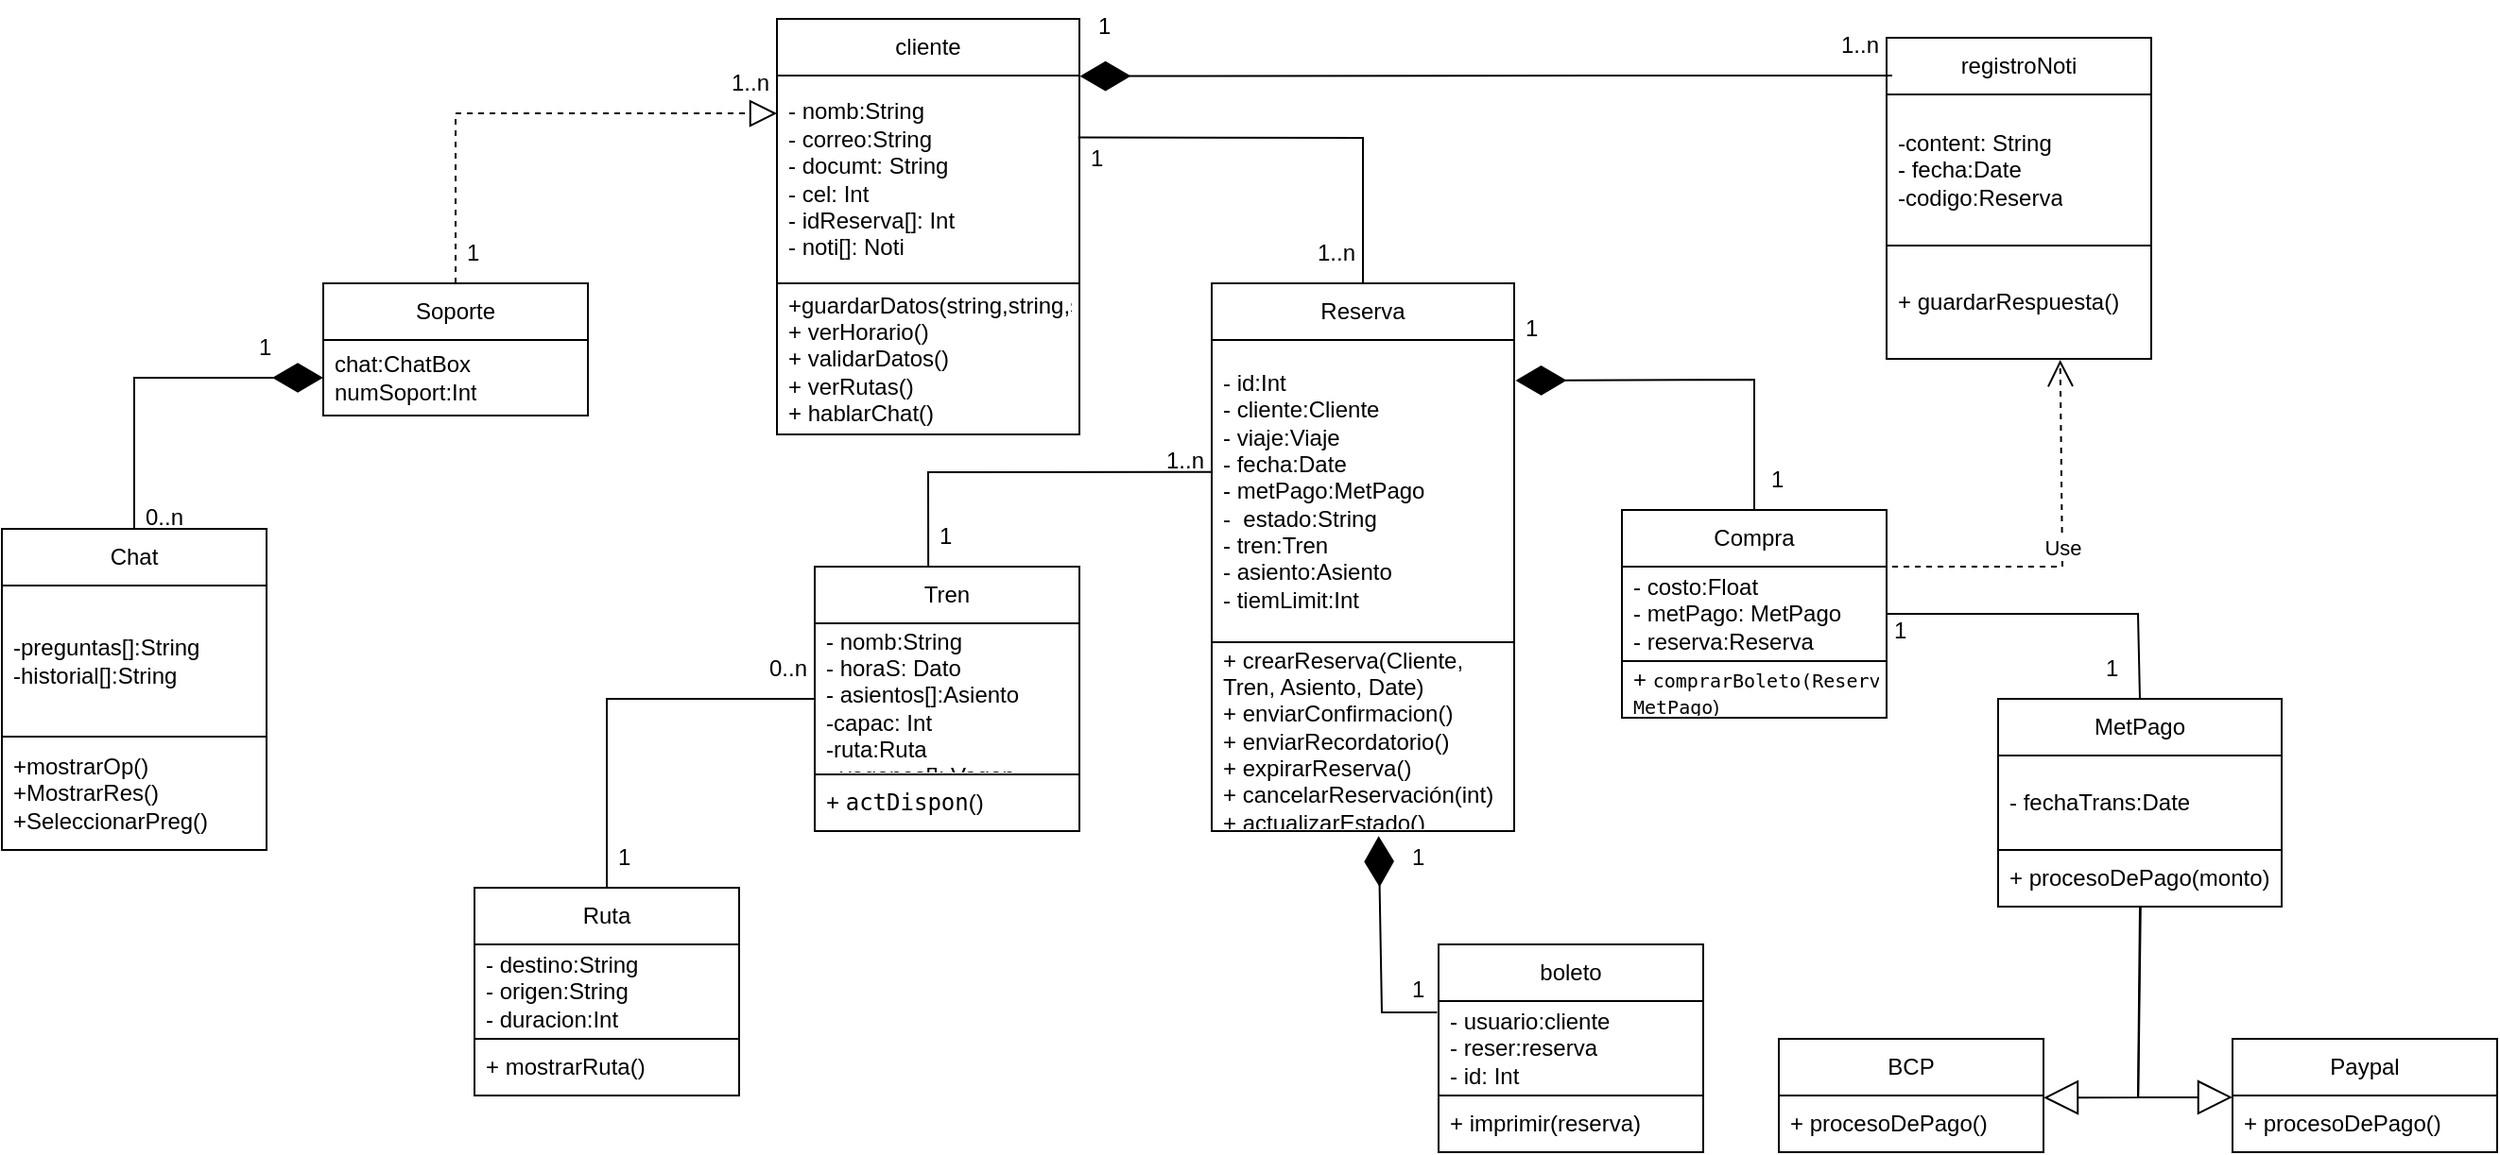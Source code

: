 <mxfile version="26.2.14">
  <diagram name="Página-1" id="nc0Zv5TLXSGAJeCwMNtv">
    <mxGraphModel dx="1699" dy="483" grid="1" gridSize="10" guides="1" tooltips="1" connect="1" arrows="1" fold="1" page="1" pageScale="1" pageWidth="827" pageHeight="1169" math="0" shadow="0">
      <root>
        <mxCell id="0" />
        <mxCell id="1" parent="0" />
        <mxCell id="ogkMOu5biMICqxZUdlQB-2" value="cliente" style="swimlane;fontStyle=0;childLayout=stackLayout;horizontal=1;startSize=30;horizontalStack=0;resizeParent=1;resizeParentMax=0;resizeLast=0;collapsible=1;marginBottom=0;whiteSpace=wrap;html=1;" parent="1" vertex="1">
          <mxGeometry x="240" y="30" width="160" height="220" as="geometry" />
        </mxCell>
        <mxCell id="ogkMOu5biMICqxZUdlQB-3" value="&lt;div&gt;- nomb:String&lt;/div&gt;&lt;div&gt;- correo:String&lt;/div&gt;&lt;div&gt;- documt: String&lt;/div&gt;&lt;div&gt;- cel: Int&lt;/div&gt;&lt;div&gt;- idReserva[]: Int&lt;/div&gt;&lt;div&gt;- noti[]: Noti&lt;/div&gt;" style="text;strokeColor=none;fillColor=none;align=left;verticalAlign=middle;spacingLeft=4;spacingRight=4;overflow=hidden;points=[[0,0.5],[1,0.5]];portConstraint=eastwest;rotatable=0;whiteSpace=wrap;html=1;" parent="ogkMOu5biMICqxZUdlQB-2" vertex="1">
          <mxGeometry y="30" width="160" height="110" as="geometry" />
        </mxCell>
        <mxCell id="ogkMOu5biMICqxZUdlQB-4" value="&lt;div&gt;+guardarDatos(string,string,string,int)&lt;/div&gt;&lt;div&gt;+ verHorario()&lt;/div&gt;&lt;div&gt;+ validarDatos()&lt;/div&gt;+ verRutas()&lt;br&gt;+ hablarChat()" style="text;strokeColor=default;fillColor=none;align=left;verticalAlign=middle;spacingLeft=4;spacingRight=4;overflow=hidden;points=[[0,0.5],[1,0.5]];portConstraint=eastwest;rotatable=0;whiteSpace=wrap;html=1;" parent="ogkMOu5biMICqxZUdlQB-2" vertex="1">
          <mxGeometry y="140" width="160" height="80" as="geometry" />
        </mxCell>
        <mxCell id="ogkMOu5biMICqxZUdlQB-6" value="boleto" style="swimlane;fontStyle=0;childLayout=stackLayout;horizontal=1;startSize=30;horizontalStack=0;resizeParent=1;resizeParentMax=0;resizeLast=0;collapsible=1;marginBottom=0;whiteSpace=wrap;html=1;" parent="1" vertex="1">
          <mxGeometry x="590" y="520" width="140" height="110" as="geometry" />
        </mxCell>
        <mxCell id="ogkMOu5biMICqxZUdlQB-7" value="&lt;div&gt;- usuario:cliente&lt;/div&gt;&lt;div&gt;- reser:reserva&lt;/div&gt;&lt;div&gt;- id: Int&lt;/div&gt;" style="text;strokeColor=none;fillColor=none;align=left;verticalAlign=middle;spacingLeft=4;spacingRight=4;overflow=hidden;points=[[0,0.5],[1,0.5]];portConstraint=eastwest;rotatable=0;whiteSpace=wrap;html=1;" parent="ogkMOu5biMICqxZUdlQB-6" vertex="1">
          <mxGeometry y="30" width="140" height="50" as="geometry" />
        </mxCell>
        <mxCell id="ogkMOu5biMICqxZUdlQB-8" value="+ imprimir(reserva)" style="text;strokeColor=default;fillColor=none;align=left;verticalAlign=middle;spacingLeft=4;spacingRight=4;overflow=hidden;points=[[0,0.5],[1,0.5]];portConstraint=eastwest;rotatable=0;whiteSpace=wrap;html=1;" parent="ogkMOu5biMICqxZUdlQB-6" vertex="1">
          <mxGeometry y="80" width="140" height="30" as="geometry" />
        </mxCell>
        <mxCell id="ogkMOu5biMICqxZUdlQB-9" value="Reserva" style="swimlane;fontStyle=0;childLayout=stackLayout;horizontal=1;startSize=30;horizontalStack=0;resizeParent=1;resizeParentMax=0;resizeLast=0;collapsible=1;marginBottom=0;whiteSpace=wrap;html=1;" parent="1" vertex="1">
          <mxGeometry x="470" y="170" width="160" height="290" as="geometry" />
        </mxCell>
        <mxCell id="ogkMOu5biMICqxZUdlQB-10" value="&lt;div&gt;- id:Int&lt;/div&gt;&lt;div&gt;- cliente:Cliente&lt;/div&gt;- viaje:Viaje&lt;br&gt;- fecha:Date&lt;br&gt;- metPago:MetPago&lt;br&gt;-&amp;nbsp; estado:String&lt;br&gt;- tren:Tren&lt;br&gt;- asiento:Asiento&lt;br&gt;&lt;div&gt;- tiemLimit:Int&lt;/div&gt;" style="text;strokeColor=none;fillColor=none;align=left;verticalAlign=middle;spacingLeft=4;spacingRight=4;overflow=hidden;points=[[0,0.5],[1,0.5]];portConstraint=eastwest;rotatable=0;whiteSpace=wrap;html=1;" parent="ogkMOu5biMICqxZUdlQB-9" vertex="1">
          <mxGeometry y="30" width="160" height="160" as="geometry" />
        </mxCell>
        <mxCell id="ogkMOu5biMICqxZUdlQB-11" value="&lt;div&gt;+ &lt;code&gt;&lt;font face=&quot;Helvetica&quot;&gt;crearReserva(Cliente, Tren, Asiento, Date)&lt;/font&gt;&lt;/code&gt;&lt;/div&gt;&lt;div&gt;+ enviarConfirmacion()&lt;/div&gt;&lt;div&gt;+ enviarRecordatorio()&lt;/div&gt;+ expirarReserva()&lt;br&gt;+ cancelarReservación(int)&lt;br&gt;+ actualizarEstado()" style="text;strokeColor=default;fillColor=none;align=left;verticalAlign=middle;spacingLeft=4;spacingRight=4;overflow=hidden;points=[[0,0.5],[1,0.5]];portConstraint=eastwest;rotatable=0;whiteSpace=wrap;html=1;" parent="ogkMOu5biMICqxZUdlQB-9" vertex="1">
          <mxGeometry y="190" width="160" height="100" as="geometry" />
        </mxCell>
        <mxCell id="ogkMOu5biMICqxZUdlQB-12" value="Compra" style="swimlane;fontStyle=0;childLayout=stackLayout;horizontal=1;startSize=30;horizontalStack=0;resizeParent=1;resizeParentMax=0;resizeLast=0;collapsible=1;marginBottom=0;whiteSpace=wrap;html=1;" parent="1" vertex="1">
          <mxGeometry x="687" y="290" width="140" height="110" as="geometry" />
        </mxCell>
        <mxCell id="ogkMOu5biMICqxZUdlQB-13" value="&lt;div&gt;- costo:Float&lt;/div&gt;&lt;div&gt;- metPago: MetPago&lt;/div&gt;&lt;div&gt;- reserva:Reserva&lt;/div&gt;" style="text;strokeColor=none;fillColor=none;align=left;verticalAlign=middle;spacingLeft=4;spacingRight=4;overflow=hidden;points=[[0,0.5],[1,0.5]];portConstraint=eastwest;rotatable=0;whiteSpace=wrap;html=1;" parent="ogkMOu5biMICqxZUdlQB-12" vertex="1">
          <mxGeometry y="30" width="140" height="50" as="geometry" />
        </mxCell>
        <mxCell id="ogkMOu5biMICqxZUdlQB-14" value="&lt;font face=&quot;Helvetica&quot;&gt;+&amp;nbsp;&lt;font style=&quot;font-size: 10px;&quot;&gt;&lt;code&gt;comprarBoleto(Reserva, MetPago&lt;/code&gt;)&lt;/font&gt;&lt;/font&gt;" style="text;strokeColor=default;fillColor=none;align=left;verticalAlign=middle;spacingLeft=4;spacingRight=4;overflow=hidden;points=[[0,0.5],[1,0.5]];portConstraint=eastwest;rotatable=0;whiteSpace=wrap;html=1;" parent="ogkMOu5biMICqxZUdlQB-12" vertex="1">
          <mxGeometry y="80" width="140" height="30" as="geometry" />
        </mxCell>
        <mxCell id="ogkMOu5biMICqxZUdlQB-15" value="MetPago" style="swimlane;fontStyle=0;childLayout=stackLayout;horizontal=1;startSize=30;horizontalStack=0;resizeParent=1;resizeParentMax=0;resizeLast=0;collapsible=1;marginBottom=0;whiteSpace=wrap;html=1;" parent="1" vertex="1">
          <mxGeometry x="886" y="390" width="150" height="110" as="geometry" />
        </mxCell>
        <mxCell id="ogkMOu5biMICqxZUdlQB-16" value="- fechaTrans:Date" style="text;strokeColor=none;fillColor=none;align=left;verticalAlign=middle;spacingLeft=4;spacingRight=4;overflow=hidden;points=[[0,0.5],[1,0.5]];portConstraint=eastwest;rotatable=0;whiteSpace=wrap;html=1;" parent="ogkMOu5biMICqxZUdlQB-15" vertex="1">
          <mxGeometry y="30" width="150" height="50" as="geometry" />
        </mxCell>
        <mxCell id="ogkMOu5biMICqxZUdlQB-17" value="+ procesoDePago(monto)" style="text;strokeColor=default;fillColor=none;align=left;verticalAlign=middle;spacingLeft=4;spacingRight=4;overflow=hidden;points=[[0,0.5],[1,0.5]];portConstraint=eastwest;rotatable=0;whiteSpace=wrap;html=1;" parent="ogkMOu5biMICqxZUdlQB-15" vertex="1">
          <mxGeometry y="80" width="150" height="30" as="geometry" />
        </mxCell>
        <mxCell id="ogkMOu5biMICqxZUdlQB-18" value="BCP" style="swimlane;fontStyle=0;childLayout=stackLayout;horizontal=1;startSize=30;horizontalStack=0;resizeParent=1;resizeParentMax=0;resizeLast=0;collapsible=1;marginBottom=0;whiteSpace=wrap;html=1;" parent="1" vertex="1">
          <mxGeometry x="770" y="570" width="140" height="60" as="geometry" />
        </mxCell>
        <mxCell id="ogkMOu5biMICqxZUdlQB-20" value="+ procesoDePago()" style="text;strokeColor=default;fillColor=none;align=left;verticalAlign=middle;spacingLeft=4;spacingRight=4;overflow=hidden;points=[[0,0.5],[1,0.5]];portConstraint=eastwest;rotatable=0;whiteSpace=wrap;html=1;" parent="ogkMOu5biMICqxZUdlQB-18" vertex="1">
          <mxGeometry y="30" width="140" height="30" as="geometry" />
        </mxCell>
        <mxCell id="ogkMOu5biMICqxZUdlQB-21" value="Paypal" style="swimlane;fontStyle=0;childLayout=stackLayout;horizontal=1;startSize=30;horizontalStack=0;resizeParent=1;resizeParentMax=0;resizeLast=0;collapsible=1;marginBottom=0;whiteSpace=wrap;html=1;" parent="1" vertex="1">
          <mxGeometry x="1010" y="570" width="140" height="60" as="geometry" />
        </mxCell>
        <mxCell id="ogkMOu5biMICqxZUdlQB-22" value="+ procesoDePago()" style="text;strokeColor=default;fillColor=none;align=left;verticalAlign=middle;spacingLeft=4;spacingRight=4;overflow=hidden;points=[[0,0.5],[1,0.5]];portConstraint=eastwest;rotatable=0;whiteSpace=wrap;html=1;" parent="ogkMOu5biMICqxZUdlQB-21" vertex="1">
          <mxGeometry y="30" width="140" height="30" as="geometry" />
        </mxCell>
        <mxCell id="ogkMOu5biMICqxZUdlQB-29" value="Ruta" style="swimlane;fontStyle=0;childLayout=stackLayout;horizontal=1;startSize=30;horizontalStack=0;resizeParent=1;resizeParentMax=0;resizeLast=0;collapsible=1;marginBottom=0;whiteSpace=wrap;html=1;" parent="1" vertex="1">
          <mxGeometry x="80" y="490" width="140" height="110" as="geometry" />
        </mxCell>
        <mxCell id="ogkMOu5biMICqxZUdlQB-30" value="&lt;div&gt;- destino:String&lt;/div&gt;&lt;div&gt;- origen:String&lt;/div&gt;&lt;div&gt;- duracion:Int&lt;/div&gt;" style="text;strokeColor=none;fillColor=none;align=left;verticalAlign=middle;spacingLeft=4;spacingRight=4;overflow=hidden;points=[[0,0.5],[1,0.5]];portConstraint=eastwest;rotatable=0;whiteSpace=wrap;html=1;" parent="ogkMOu5biMICqxZUdlQB-29" vertex="1">
          <mxGeometry y="30" width="140" height="50" as="geometry" />
        </mxCell>
        <mxCell id="ogkMOu5biMICqxZUdlQB-31" value="+ mostrarRuta()" style="text;strokeColor=default;fillColor=none;align=left;verticalAlign=middle;spacingLeft=4;spacingRight=4;overflow=hidden;points=[[0,0.5],[1,0.5]];portConstraint=eastwest;rotatable=0;whiteSpace=wrap;html=1;" parent="ogkMOu5biMICqxZUdlQB-29" vertex="1">
          <mxGeometry y="80" width="140" height="30" as="geometry" />
        </mxCell>
        <mxCell id="ogkMOu5biMICqxZUdlQB-32" value="Tren" style="swimlane;fontStyle=0;childLayout=stackLayout;horizontal=1;startSize=30;horizontalStack=0;resizeParent=1;resizeParentMax=0;resizeLast=0;collapsible=1;marginBottom=0;whiteSpace=wrap;html=1;" parent="1" vertex="1">
          <mxGeometry x="260" y="320" width="140" height="140" as="geometry" />
        </mxCell>
        <mxCell id="ogkMOu5biMICqxZUdlQB-33" value="&lt;div&gt;- nomb:String&lt;/div&gt;&lt;div&gt;- horaS: Dato&lt;/div&gt;&lt;div&gt;- asientos[]:Asiento&lt;/div&gt;&lt;div&gt;-capac: Int&lt;/div&gt;&lt;div&gt;-ruta:Ruta&lt;/div&gt;&lt;div&gt;- vagones[]: Vagon&lt;/div&gt;&lt;div&gt;&lt;br&gt;&lt;/div&gt;" style="text;strokeColor=none;fillColor=none;align=left;verticalAlign=middle;spacingLeft=4;spacingRight=4;overflow=hidden;points=[[0,0.5],[1,0.5]];portConstraint=eastwest;rotatable=0;whiteSpace=wrap;html=1;" parent="ogkMOu5biMICqxZUdlQB-32" vertex="1">
          <mxGeometry y="30" width="140" height="80" as="geometry" />
        </mxCell>
        <mxCell id="ogkMOu5biMICqxZUdlQB-34" value="+&amp;nbsp;&lt;code data-end=&quot;497&quot; data-start=&quot;486&quot;&gt;actDispon&lt;/code&gt;()" style="text;strokeColor=default;fillColor=none;align=left;verticalAlign=middle;spacingLeft=4;spacingRight=4;overflow=hidden;points=[[0,0.5],[1,0.5]];portConstraint=eastwest;rotatable=0;whiteSpace=wrap;html=1;" parent="ogkMOu5biMICqxZUdlQB-32" vertex="1">
          <mxGeometry y="110" width="140" height="30" as="geometry" />
        </mxCell>
        <mxCell id="ogkMOu5biMICqxZUdlQB-35" value="Chat" style="swimlane;fontStyle=0;childLayout=stackLayout;horizontal=1;startSize=30;horizontalStack=0;resizeParent=1;resizeParentMax=0;resizeLast=0;collapsible=1;marginBottom=0;whiteSpace=wrap;html=1;" parent="1" vertex="1">
          <mxGeometry x="-170" y="300" width="140" height="170" as="geometry" />
        </mxCell>
        <mxCell id="ogkMOu5biMICqxZUdlQB-36" value="-preguntas[]:String&lt;br&gt;-historial[]:String" style="text;strokeColor=none;fillColor=none;align=left;verticalAlign=middle;spacingLeft=4;spacingRight=4;overflow=hidden;points=[[0,0.5],[1,0.5]];portConstraint=eastwest;rotatable=0;whiteSpace=wrap;html=1;" parent="ogkMOu5biMICqxZUdlQB-35" vertex="1">
          <mxGeometry y="30" width="140" height="80" as="geometry" />
        </mxCell>
        <mxCell id="ogkMOu5biMICqxZUdlQB-37" value="+mostrarOp()&lt;br&gt;+MostrarRes()&lt;br&gt;+SeleccionarPreg()" style="text;strokeColor=default;fillColor=none;align=left;verticalAlign=middle;spacingLeft=4;spacingRight=4;overflow=hidden;points=[[0,0.5],[1,0.5]];portConstraint=eastwest;rotatable=0;whiteSpace=wrap;html=1;" parent="ogkMOu5biMICqxZUdlQB-35" vertex="1">
          <mxGeometry y="110" width="140" height="60" as="geometry" />
        </mxCell>
        <mxCell id="ogkMOu5biMICqxZUdlQB-38" value="Soporte" style="swimlane;fontStyle=0;childLayout=stackLayout;horizontal=1;startSize=30;horizontalStack=0;resizeParent=1;resizeParentMax=0;resizeLast=0;collapsible=1;marginBottom=0;whiteSpace=wrap;html=1;" parent="1" vertex="1">
          <mxGeometry y="170" width="140" height="70" as="geometry" />
        </mxCell>
        <mxCell id="ogkMOu5biMICqxZUdlQB-39" value="chat:ChatBox&lt;br&gt;numSoport:Int" style="text;strokeColor=none;fillColor=none;align=left;verticalAlign=middle;spacingLeft=4;spacingRight=4;overflow=hidden;points=[[0,0.5],[1,0.5]];portConstraint=eastwest;rotatable=0;whiteSpace=wrap;html=1;" parent="ogkMOu5biMICqxZUdlQB-38" vertex="1">
          <mxGeometry y="30" width="140" height="40" as="geometry" />
        </mxCell>
        <mxCell id="ogkMOu5biMICqxZUdlQB-45" value="registroNoti" style="swimlane;fontStyle=0;childLayout=stackLayout;horizontal=1;startSize=30;horizontalStack=0;resizeParent=1;resizeParentMax=0;resizeLast=0;collapsible=1;marginBottom=0;whiteSpace=wrap;html=1;" parent="1" vertex="1">
          <mxGeometry x="827" y="40" width="140" height="170" as="geometry" />
        </mxCell>
        <mxCell id="ogkMOu5biMICqxZUdlQB-46" value="-content: String&lt;br&gt;- fecha:Date&lt;br&gt;-codigo:Reserva" style="text;strokeColor=none;fillColor=none;align=left;verticalAlign=middle;spacingLeft=4;spacingRight=4;overflow=hidden;points=[[0,0.5],[1,0.5]];portConstraint=eastwest;rotatable=0;whiteSpace=wrap;html=1;" parent="ogkMOu5biMICqxZUdlQB-45" vertex="1">
          <mxGeometry y="30" width="140" height="80" as="geometry" />
        </mxCell>
        <mxCell id="ogkMOu5biMICqxZUdlQB-47" value="+ guardarRespuesta()" style="text;strokeColor=default;fillColor=none;align=left;verticalAlign=middle;spacingLeft=4;spacingRight=4;overflow=hidden;points=[[0,0.5],[1,0.5]];portConstraint=eastwest;rotatable=0;whiteSpace=wrap;html=1;" parent="ogkMOu5biMICqxZUdlQB-45" vertex="1">
          <mxGeometry y="110" width="140" height="60" as="geometry" />
        </mxCell>
        <mxCell id="ogkMOu5biMICqxZUdlQB-48" value="" style="endArrow=none;html=1;rounded=0;entryX=0.5;entryY=0;entryDx=0;entryDy=0;exitX=0.996;exitY=0.298;exitDx=0;exitDy=0;exitPerimeter=0;" parent="1" source="ogkMOu5biMICqxZUdlQB-3" target="ogkMOu5biMICqxZUdlQB-9" edge="1">
          <mxGeometry width="50" height="50" relative="1" as="geometry">
            <mxPoint x="420" y="210" as="sourcePoint" />
            <mxPoint x="470" y="160" as="targetPoint" />
            <Array as="points">
              <mxPoint x="550" y="93" />
            </Array>
          </mxGeometry>
        </mxCell>
        <mxCell id="ogkMOu5biMICqxZUdlQB-51" value="" style="endArrow=diamondThin;endFill=1;endSize=24;html=1;rounded=0;entryX=1.005;entryY=0.134;entryDx=0;entryDy=0;entryPerimeter=0;exitX=0.5;exitY=0;exitDx=0;exitDy=0;" parent="1" source="ogkMOu5biMICqxZUdlQB-12" target="ogkMOu5biMICqxZUdlQB-10" edge="1">
          <mxGeometry width="160" relative="1" as="geometry">
            <mxPoint x="540" y="340" as="sourcePoint" />
            <mxPoint x="700" y="340" as="targetPoint" />
            <Array as="points">
              <mxPoint x="757" y="221" />
            </Array>
          </mxGeometry>
        </mxCell>
        <mxCell id="ogkMOu5biMICqxZUdlQB-53" value="" style="endArrow=none;html=1;rounded=0;entryX=0.5;entryY=0;entryDx=0;entryDy=0;exitX=1;exitY=0.5;exitDx=0;exitDy=0;" parent="1" source="ogkMOu5biMICqxZUdlQB-13" target="ogkMOu5biMICqxZUdlQB-15" edge="1">
          <mxGeometry width="50" height="50" relative="1" as="geometry">
            <mxPoint x="940" y="370" as="sourcePoint" />
            <mxPoint x="990" y="320" as="targetPoint" />
            <Array as="points">
              <mxPoint x="960" y="345" />
            </Array>
          </mxGeometry>
        </mxCell>
        <mxCell id="ogkMOu5biMICqxZUdlQB-56" value="" style="endArrow=none;html=1;rounded=0;entryX=0;entryY=0.5;entryDx=0;entryDy=0;exitX=0.5;exitY=0;exitDx=0;exitDy=0;" parent="1" source="ogkMOu5biMICqxZUdlQB-29" target="ogkMOu5biMICqxZUdlQB-33" edge="1">
          <mxGeometry width="50" height="50" relative="1" as="geometry">
            <mxPoint x="140" y="460" as="sourcePoint" />
            <mxPoint x="190" y="410" as="targetPoint" />
            <Array as="points">
              <mxPoint x="150" y="390" />
            </Array>
          </mxGeometry>
        </mxCell>
        <mxCell id="ogkMOu5biMICqxZUdlQB-57" value="" style="endArrow=none;html=1;rounded=0;entryX=0;entryY=0.437;entryDx=0;entryDy=0;exitX=0.429;exitY=0;exitDx=0;exitDy=0;entryPerimeter=0;exitPerimeter=0;" parent="1" source="ogkMOu5biMICqxZUdlQB-32" target="ogkMOu5biMICqxZUdlQB-10" edge="1">
          <mxGeometry width="50" height="50" relative="1" as="geometry">
            <mxPoint x="160" y="500" as="sourcePoint" />
            <mxPoint x="270" y="400" as="targetPoint" />
            <Array as="points">
              <mxPoint x="320" y="270" />
            </Array>
          </mxGeometry>
        </mxCell>
        <mxCell id="ogkMOu5biMICqxZUdlQB-63" value="" style="endArrow=diamondThin;endFill=1;endSize=24;html=1;rounded=0;entryX=0;entryY=0.5;entryDx=0;entryDy=0;exitX=0.5;exitY=0;exitDx=0;exitDy=0;" parent="1" source="ogkMOu5biMICqxZUdlQB-35" target="ogkMOu5biMICqxZUdlQB-39" edge="1">
          <mxGeometry width="160" relative="1" as="geometry">
            <mxPoint x="60" y="260" as="sourcePoint" />
            <mxPoint x="220" y="260" as="targetPoint" />
            <Array as="points">
              <mxPoint x="-100" y="220" />
            </Array>
          </mxGeometry>
        </mxCell>
        <mxCell id="Q_PMKFOHTq-ssS7IUete-1" value="" style="endArrow=diamondThin;endFill=1;endSize=24;html=1;rounded=0;entryX=1.002;entryY=0.003;entryDx=0;entryDy=0;entryPerimeter=0;exitX=0.021;exitY=0.118;exitDx=0;exitDy=0;exitPerimeter=0;" parent="1" source="ogkMOu5biMICqxZUdlQB-45" target="ogkMOu5biMICqxZUdlQB-3" edge="1">
          <mxGeometry width="160" relative="1" as="geometry">
            <mxPoint x="673" y="129" as="sourcePoint" />
            <mxPoint x="547" y="60" as="targetPoint" />
            <Array as="points">
              <mxPoint x="673" y="60" />
            </Array>
          </mxGeometry>
        </mxCell>
        <mxCell id="Q_PMKFOHTq-ssS7IUete-2" value="Use" style="endArrow=open;endSize=12;dashed=1;html=1;rounded=0;entryX=0.656;entryY=1.008;entryDx=0;entryDy=0;entryPerimeter=0;" parent="1" target="ogkMOu5biMICqxZUdlQB-47" edge="1">
          <mxGeometry width="160" relative="1" as="geometry">
            <mxPoint x="830" y="320" as="sourcePoint" />
            <mxPoint x="935.36" y="230" as="targetPoint" />
            <Array as="points">
              <mxPoint x="920" y="320" />
            </Array>
          </mxGeometry>
        </mxCell>
        <mxCell id="Q_PMKFOHTq-ssS7IUete-3" value="" style="endArrow=block;endSize=16;endFill=0;html=1;rounded=0;exitX=0.509;exitY=0.967;exitDx=0;exitDy=0;exitPerimeter=0;entryX=0.999;entryY=0.005;entryDx=0;entryDy=0;entryPerimeter=0;" parent="1" edge="1">
          <mxGeometry x="-0.598" y="49" width="160" relative="1" as="geometry">
            <mxPoint x="961.4" y="500" as="sourcePoint" />
            <mxPoint x="910.0" y="601.14" as="targetPoint" />
            <Array as="points">
              <mxPoint x="960.14" y="600.99" />
            </Array>
            <mxPoint as="offset" />
          </mxGeometry>
        </mxCell>
        <mxCell id="Q_PMKFOHTq-ssS7IUete-4" value="" style="endArrow=block;endSize=16;endFill=0;html=1;rounded=0;exitX=0.509;exitY=0.967;exitDx=0;exitDy=0;exitPerimeter=0;entryX=0;entryY=0.033;entryDx=0;entryDy=0;entryPerimeter=0;" parent="1" target="ogkMOu5biMICqxZUdlQB-22" edge="1">
          <mxGeometry x="0.061" y="-10" width="160" relative="1" as="geometry">
            <mxPoint x="961" y="500" as="sourcePoint" />
            <mxPoint x="910" y="601" as="targetPoint" />
            <Array as="points">
              <mxPoint x="960" y="601" />
            </Array>
            <mxPoint as="offset" />
          </mxGeometry>
        </mxCell>
        <mxCell id="Q_PMKFOHTq-ssS7IUete-5" value="1" style="text;strokeColor=none;fillColor=none;align=left;verticalAlign=top;spacingLeft=4;spacingRight=4;overflow=hidden;rotatable=0;points=[[0,0.5],[1,0.5]];portConstraint=eastwest;whiteSpace=wrap;html=1;" parent="1" vertex="1">
          <mxGeometry x="400" y="90" width="20" height="30" as="geometry" />
        </mxCell>
        <mxCell id="Q_PMKFOHTq-ssS7IUete-6" value="1..n" style="text;strokeColor=none;fillColor=none;align=left;verticalAlign=top;spacingLeft=4;spacingRight=4;overflow=hidden;rotatable=0;points=[[0,0.5],[1,0.5]];portConstraint=eastwest;whiteSpace=wrap;html=1;" parent="1" vertex="1">
          <mxGeometry x="520" y="140" width="30" height="30" as="geometry" />
        </mxCell>
        <mxCell id="Q_PMKFOHTq-ssS7IUete-7" value="1" style="text;strokeColor=none;fillColor=none;align=left;verticalAlign=top;spacingLeft=4;spacingRight=4;overflow=hidden;rotatable=0;points=[[0,0.5],[1,0.5]];portConstraint=eastwest;whiteSpace=wrap;html=1;" parent="1" vertex="1">
          <mxGeometry x="404" y="20" width="20" height="30" as="geometry" />
        </mxCell>
        <mxCell id="Q_PMKFOHTq-ssS7IUete-9" value="1..n" style="text;strokeColor=none;fillColor=none;align=left;verticalAlign=top;spacingLeft=4;spacingRight=4;overflow=hidden;rotatable=0;points=[[0,0.5],[1,0.5]];portConstraint=eastwest;whiteSpace=wrap;html=1;" parent="1" vertex="1">
          <mxGeometry x="797" y="30" width="30" height="30" as="geometry" />
        </mxCell>
        <mxCell id="Q_PMKFOHTq-ssS7IUete-10" value="1" style="text;strokeColor=none;fillColor=none;align=left;verticalAlign=top;spacingLeft=4;spacingRight=4;overflow=hidden;rotatable=0;points=[[0,0.5],[1,0.5]];portConstraint=eastwest;whiteSpace=wrap;html=1;" parent="1" vertex="1">
          <mxGeometry x="630" y="180" width="30" height="30" as="geometry" />
        </mxCell>
        <mxCell id="Q_PMKFOHTq-ssS7IUete-11" value="1" style="text;strokeColor=none;fillColor=none;align=left;verticalAlign=top;spacingLeft=4;spacingRight=4;overflow=hidden;rotatable=0;points=[[0,0.5],[1,0.5]];portConstraint=eastwest;whiteSpace=wrap;html=1;" parent="1" vertex="1">
          <mxGeometry x="760" y="260" width="30" height="30" as="geometry" />
        </mxCell>
        <mxCell id="Q_PMKFOHTq-ssS7IUete-12" value="1" style="text;strokeColor=none;fillColor=none;align=left;verticalAlign=top;spacingLeft=4;spacingRight=4;overflow=hidden;rotatable=0;points=[[0,0.5],[1,0.5]];portConstraint=eastwest;whiteSpace=wrap;html=1;" parent="1" vertex="1">
          <mxGeometry x="825" y="340" width="30" height="30" as="geometry" />
        </mxCell>
        <mxCell id="Q_PMKFOHTq-ssS7IUete-13" value="1" style="text;strokeColor=none;fillColor=none;align=left;verticalAlign=top;spacingLeft=4;spacingRight=4;overflow=hidden;rotatable=0;points=[[0,0.5],[1,0.5]];portConstraint=eastwest;whiteSpace=wrap;html=1;" parent="1" vertex="1">
          <mxGeometry x="937" y="360" width="30" height="30" as="geometry" />
        </mxCell>
        <mxCell id="Q_PMKFOHTq-ssS7IUete-15" value="1" style="text;strokeColor=none;fillColor=none;align=left;verticalAlign=top;spacingLeft=4;spacingRight=4;overflow=hidden;rotatable=0;points=[[0,0.5],[1,0.5]];portConstraint=eastwest;whiteSpace=wrap;html=1;" parent="1" vertex="1">
          <mxGeometry x="320" y="290" width="20" height="30" as="geometry" />
        </mxCell>
        <mxCell id="Q_PMKFOHTq-ssS7IUete-16" value="1..n" style="text;strokeColor=none;fillColor=none;align=left;verticalAlign=top;spacingLeft=4;spacingRight=4;overflow=hidden;rotatable=0;points=[[0,0.5],[1,0.5]];portConstraint=eastwest;whiteSpace=wrap;html=1;" parent="1" vertex="1">
          <mxGeometry x="440" y="250" width="30" height="30" as="geometry" />
        </mxCell>
        <mxCell id="Q_PMKFOHTq-ssS7IUete-17" value="1" style="text;strokeColor=none;fillColor=none;align=left;verticalAlign=top;spacingLeft=4;spacingRight=4;overflow=hidden;rotatable=0;points=[[0,0.5],[1,0.5]];portConstraint=eastwest;whiteSpace=wrap;html=1;" parent="1" vertex="1">
          <mxGeometry x="70" y="140" width="20" height="30" as="geometry" />
        </mxCell>
        <mxCell id="Q_PMKFOHTq-ssS7IUete-20" value="1" style="text;strokeColor=none;fillColor=none;align=left;verticalAlign=top;spacingLeft=4;spacingRight=4;overflow=hidden;rotatable=0;points=[[0,0.5],[1,0.5]];portConstraint=eastwest;whiteSpace=wrap;html=1;" parent="1" vertex="1">
          <mxGeometry x="-40" y="190" width="20" height="30" as="geometry" />
        </mxCell>
        <mxCell id="Q_PMKFOHTq-ssS7IUete-21" value="0..n" style="text;strokeColor=none;fillColor=none;align=left;verticalAlign=top;spacingLeft=4;spacingRight=4;overflow=hidden;rotatable=0;points=[[0,0.5],[1,0.5]];portConstraint=eastwest;whiteSpace=wrap;html=1;" parent="1" vertex="1">
          <mxGeometry x="-100" y="280" width="30" height="30" as="geometry" />
        </mxCell>
        <mxCell id="Q_PMKFOHTq-ssS7IUete-22" value="1" style="text;strokeColor=none;fillColor=none;align=left;verticalAlign=top;spacingLeft=4;spacingRight=4;overflow=hidden;rotatable=0;points=[[0,0.5],[1,0.5]];portConstraint=eastwest;whiteSpace=wrap;html=1;" parent="1" vertex="1">
          <mxGeometry x="150" y="460" width="20" height="30" as="geometry" />
        </mxCell>
        <mxCell id="Q_PMKFOHTq-ssS7IUete-23" value="0..n" style="text;strokeColor=none;fillColor=none;align=left;verticalAlign=top;spacingLeft=4;spacingRight=4;overflow=hidden;rotatable=0;points=[[0,0.5],[1,0.5]];portConstraint=eastwest;whiteSpace=wrap;html=1;" parent="1" vertex="1">
          <mxGeometry x="230" y="360" width="30" height="30" as="geometry" />
        </mxCell>
        <mxCell id="Q_PMKFOHTq-ssS7IUete-27" value="1" style="text;strokeColor=none;fillColor=none;align=left;verticalAlign=top;spacingLeft=4;spacingRight=4;overflow=hidden;rotatable=0;points=[[0,0.5],[1,0.5]];portConstraint=eastwest;whiteSpace=wrap;html=1;" parent="1" vertex="1">
          <mxGeometry x="570" y="530" width="20" height="30" as="geometry" />
        </mxCell>
        <mxCell id="Q_PMKFOHTq-ssS7IUete-28" value="" style="group" parent="1" vertex="1" connectable="0">
          <mxGeometry x="560" y="450" width="30" height="106" as="geometry" />
        </mxCell>
        <mxCell id="ogkMOu5biMICqxZUdlQB-54" value="" style="endArrow=diamondThin;endFill=1;endSize=24;html=1;rounded=0;exitX=-0.006;exitY=0.12;exitDx=0;exitDy=0;entryX=0.552;entryY=1.026;entryDx=0;entryDy=0;entryPerimeter=0;exitPerimeter=0;" parent="Q_PMKFOHTq-ssS7IUete-28" source="ogkMOu5biMICqxZUdlQB-7" target="ogkMOu5biMICqxZUdlQB-11" edge="1">
          <mxGeometry width="160" relative="1" as="geometry">
            <mxPoint x="20" y="-30" as="sourcePoint" />
            <mxPoint x="-40" y="30" as="targetPoint" />
            <Array as="points">
              <mxPoint y="106" />
            </Array>
          </mxGeometry>
        </mxCell>
        <mxCell id="Q_PMKFOHTq-ssS7IUete-26" value="1" style="text;strokeColor=none;fillColor=none;align=left;verticalAlign=top;spacingLeft=4;spacingRight=4;overflow=hidden;rotatable=0;points=[[0,0.5],[1,0.5]];portConstraint=eastwest;whiteSpace=wrap;html=1;" parent="Q_PMKFOHTq-ssS7IUete-28" vertex="1">
          <mxGeometry x="10" y="10" width="20" height="30" as="geometry" />
        </mxCell>
        <mxCell id="Q_PMKFOHTq-ssS7IUete-29" value="" style="group" parent="1" vertex="1" connectable="0">
          <mxGeometry x="70" y="50" width="170" height="30" as="geometry" />
        </mxCell>
        <mxCell id="ogkMOu5biMICqxZUdlQB-59" value="" style="endArrow=block;dashed=1;endFill=0;endSize=12;html=1;rounded=0;entryX=0;entryY=0.182;entryDx=0;entryDy=0;entryPerimeter=0;exitX=0.5;exitY=0;exitDx=0;exitDy=0;" parent="Q_PMKFOHTq-ssS7IUete-29" source="ogkMOu5biMICqxZUdlQB-38" target="ogkMOu5biMICqxZUdlQB-3" edge="1">
          <mxGeometry width="160" relative="1" as="geometry">
            <mxPoint x="-60" y="40" as="sourcePoint" />
            <mxPoint x="100" y="40" as="targetPoint" />
            <Array as="points">
              <mxPoint y="30" />
            </Array>
          </mxGeometry>
        </mxCell>
        <mxCell id="Q_PMKFOHTq-ssS7IUete-19" value="1..n" style="text;strokeColor=none;fillColor=none;align=left;verticalAlign=top;spacingLeft=4;spacingRight=4;overflow=hidden;rotatable=0;points=[[0,0.5],[1,0.5]];portConstraint=eastwest;whiteSpace=wrap;html=1;" parent="Q_PMKFOHTq-ssS7IUete-29" vertex="1">
          <mxGeometry x="140" width="30" height="30" as="geometry" />
        </mxCell>
      </root>
    </mxGraphModel>
  </diagram>
</mxfile>
